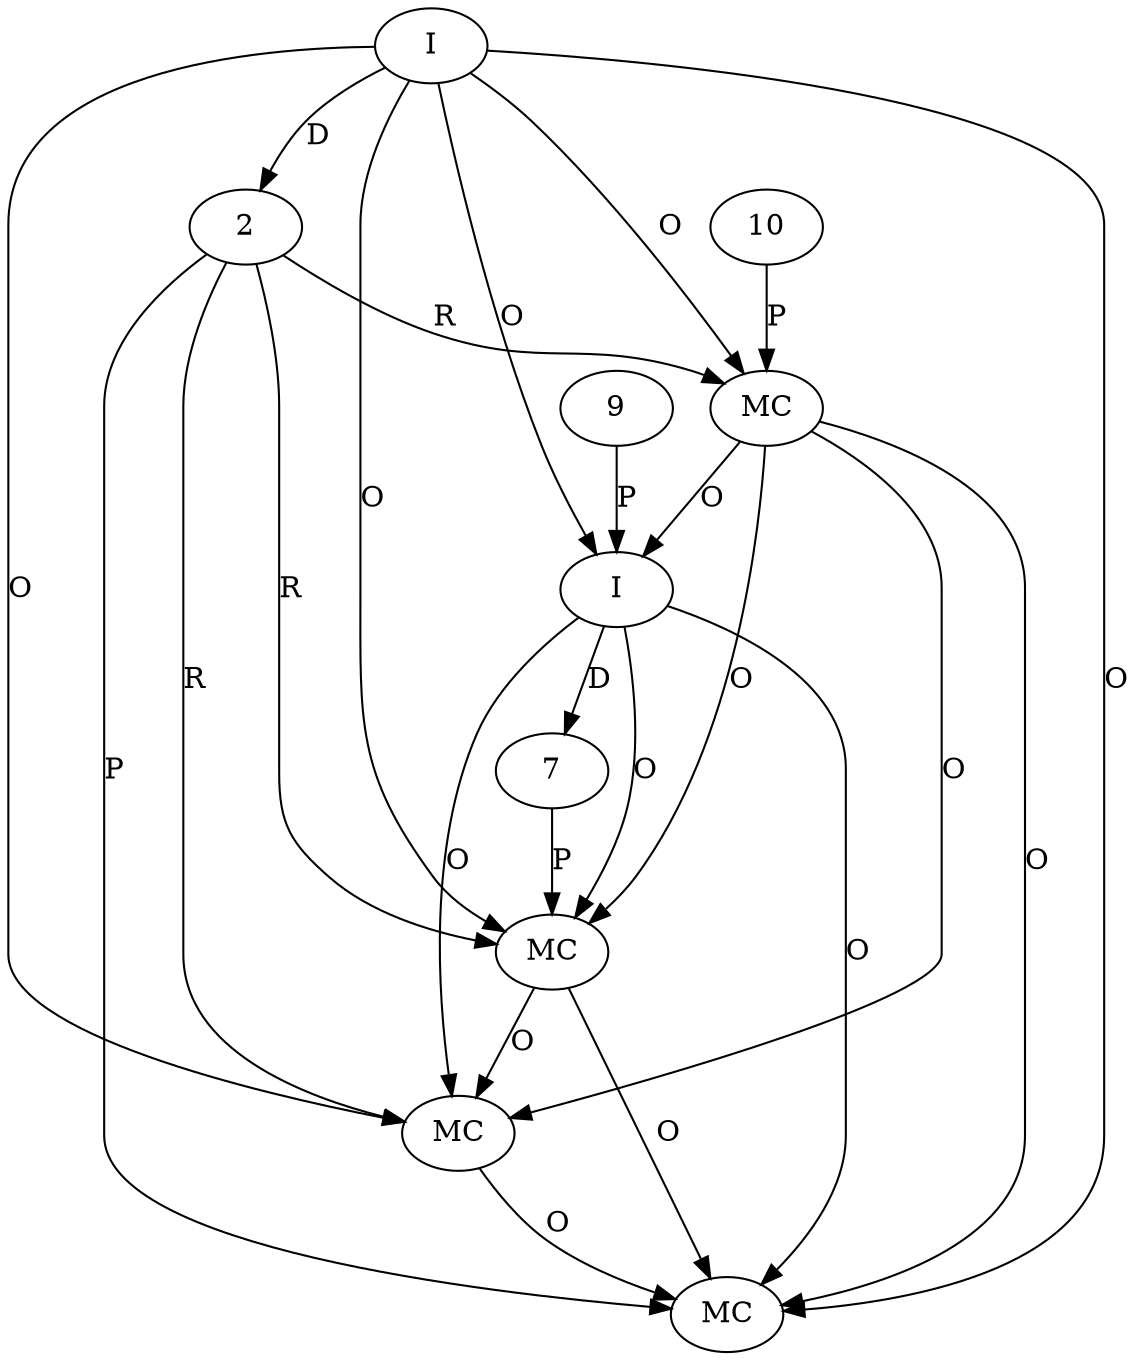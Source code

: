 digraph "AUG" {

  1 [ label="MC" s="assertOk()" t="BndTestCase" l="3697" ];
  2 [ t="Builder" n="b" ];
  3 [ label="MC" s="setProperty()" t="Processor" l="3691" ];
  4 [ label="MC" s="build()" t="Builder" l="3696" ];
  5 [ label="MC" s="addClasspath()" t="Analyzer" l="3694" ];
  6 [ label="I" t="Builder" l="3690" ];
  7 [ t="File" n="dummy_" ];
  8 [ label="I" t="File" l="3694" ];
  9 [ t="String" v="bin" ];
  10 [ t="String" v="-dsannotations" ];
  3 -> 1 [ label="O" ];
  8 -> 1 [ label="O" ];
  6 -> 1 [ label="O" ];
  5 -> 1 [ label="O" ];
  2 -> 1 [ label="P" ];
  4 -> 1 [ label="O" ];
  6 -> 2 [ label="D" ];
  2 -> 3 [ label="R" ];
  10 -> 3 [ label="P" ];
  6 -> 3 [ label="O" ];
  6 -> 4 [ label="O" ];
  5 -> 4 [ label="O" ];
  2 -> 4 [ label="R" ];
  8 -> 4 [ label="O" ];
  3 -> 4 [ label="O" ];
  7 -> 5 [ label="P" ];
  8 -> 5 [ label="O" ];
  6 -> 5 [ label="O" ];
  3 -> 5 [ label="O" ];
  2 -> 5 [ label="R" ];
  8 -> 7 [ label="D" ];
  9 -> 8 [ label="P" ];
  6 -> 8 [ label="O" ];
  3 -> 8 [ label="O" ];
}
